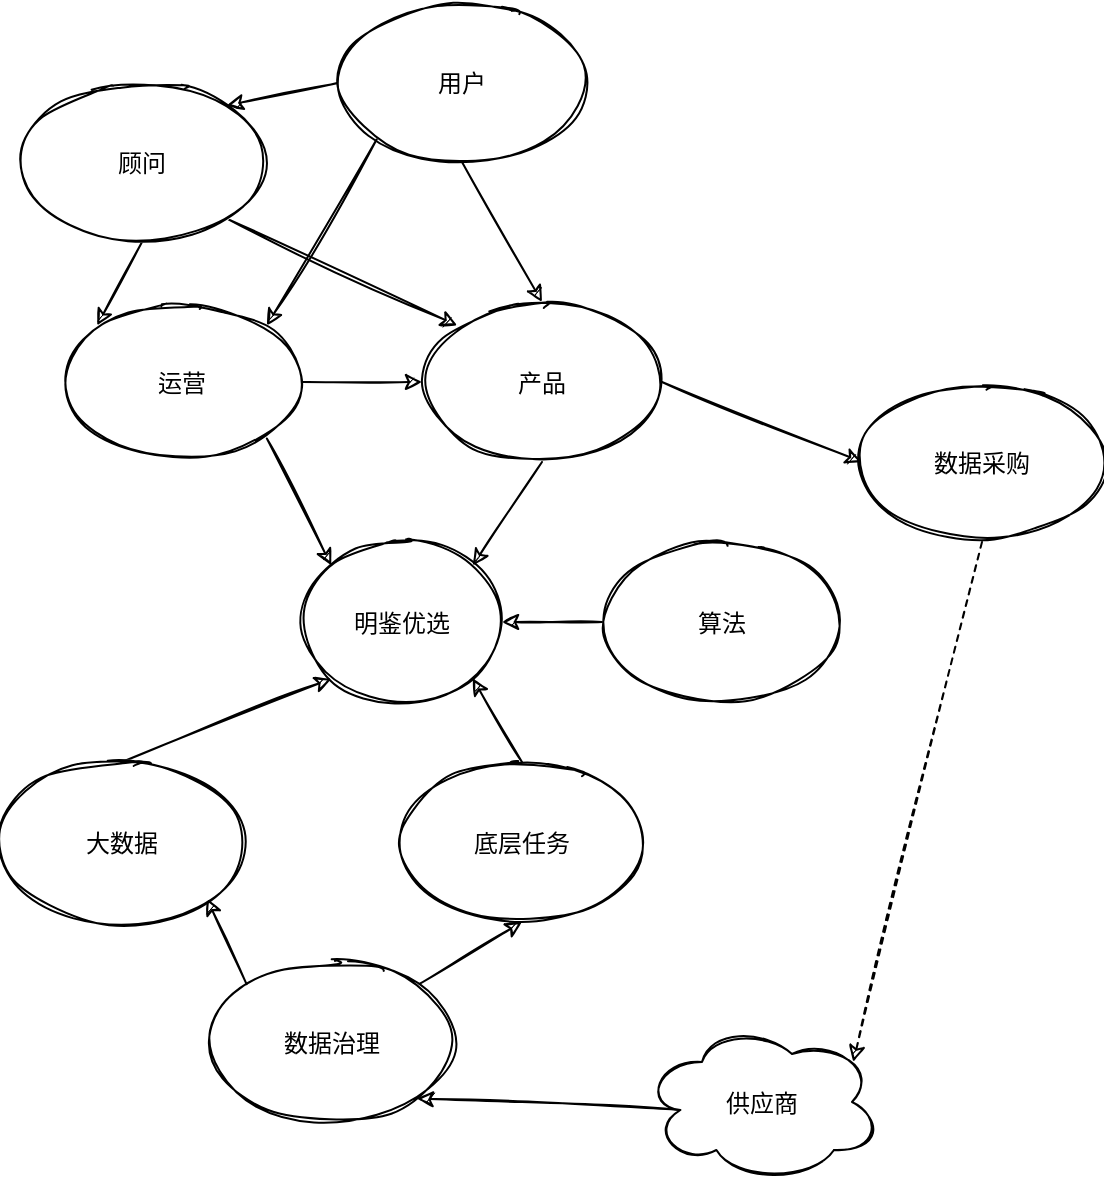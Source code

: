 <mxfile version="15.9.1" type="github">
  <diagram id="RDRD_1NSJpqTkY1V5Sak" name="第 1 页">
    <mxGraphModel dx="946" dy="646" grid="1" gridSize="10" guides="1" tooltips="1" connect="1" arrows="1" fold="1" page="1" pageScale="1" pageWidth="1169" pageHeight="827" math="0" shadow="0">
      <root>
        <mxCell id="0" />
        <mxCell id="1" parent="0" />
        <mxCell id="zQOf3fxRL3Rs1v6G31Rf-1" value="明鉴优选" style="ellipse;sketch=1;" vertex="1" parent="1">
          <mxGeometry x="510" y="320" width="100" height="80" as="geometry" />
        </mxCell>
        <mxCell id="zQOf3fxRL3Rs1v6G31Rf-5" value="" style="rounded=0;sketch=1;orthogonalLoop=1;jettySize=auto;exitX=1;exitY=1;exitDx=0;exitDy=0;entryX=0;entryY=0;entryDx=0;entryDy=0;" edge="1" parent="1" source="zQOf3fxRL3Rs1v6G31Rf-4" target="zQOf3fxRL3Rs1v6G31Rf-1">
          <mxGeometry relative="1" as="geometry" />
        </mxCell>
        <mxCell id="zQOf3fxRL3Rs1v6G31Rf-8" value="" style="edgeStyle=none;rounded=0;sketch=1;orthogonalLoop=1;jettySize=auto;exitX=1;exitY=0.5;exitDx=0;exitDy=0;entryX=0;entryY=0.5;entryDx=0;entryDy=0;" edge="1" parent="1" source="zQOf3fxRL3Rs1v6G31Rf-4" target="zQOf3fxRL3Rs1v6G31Rf-6">
          <mxGeometry relative="1" as="geometry" />
        </mxCell>
        <mxCell id="zQOf3fxRL3Rs1v6G31Rf-4" value="运营" style="ellipse;sketch=1;" vertex="1" parent="1">
          <mxGeometry x="390" y="200" width="120" height="80" as="geometry" />
        </mxCell>
        <mxCell id="zQOf3fxRL3Rs1v6G31Rf-7" value="" style="edgeStyle=none;rounded=0;sketch=1;orthogonalLoop=1;jettySize=auto;exitX=0.5;exitY=1;exitDx=0;exitDy=0;entryX=1;entryY=0;entryDx=0;entryDy=0;" edge="1" parent="1" source="zQOf3fxRL3Rs1v6G31Rf-6" target="zQOf3fxRL3Rs1v6G31Rf-1">
          <mxGeometry relative="1" as="geometry" />
        </mxCell>
        <mxCell id="zQOf3fxRL3Rs1v6G31Rf-21" value="" style="edgeStyle=none;rounded=0;sketch=1;orthogonalLoop=1;jettySize=auto;exitX=1;exitY=0.5;exitDx=0;exitDy=0;entryX=0;entryY=0.5;entryDx=0;entryDy=0;" edge="1" parent="1" source="zQOf3fxRL3Rs1v6G31Rf-6" target="zQOf3fxRL3Rs1v6G31Rf-20">
          <mxGeometry relative="1" as="geometry" />
        </mxCell>
        <mxCell id="zQOf3fxRL3Rs1v6G31Rf-6" value="产品" style="ellipse;sketch=1;" vertex="1" parent="1">
          <mxGeometry x="570" y="200" width="120" height="80" as="geometry" />
        </mxCell>
        <mxCell id="zQOf3fxRL3Rs1v6G31Rf-17" value="" style="edgeStyle=none;rounded=0;sketch=1;orthogonalLoop=1;jettySize=auto;exitX=0;exitY=0.5;exitDx=0;exitDy=0;entryX=1;entryY=0.5;entryDx=0;entryDy=0;" edge="1" parent="1" source="zQOf3fxRL3Rs1v6G31Rf-9" target="zQOf3fxRL3Rs1v6G31Rf-1">
          <mxGeometry relative="1" as="geometry" />
        </mxCell>
        <mxCell id="zQOf3fxRL3Rs1v6G31Rf-9" value="算法" style="ellipse;sketch=1;" vertex="1" parent="1">
          <mxGeometry x="660" y="320" width="120" height="80" as="geometry" />
        </mxCell>
        <mxCell id="zQOf3fxRL3Rs1v6G31Rf-16" value="" style="edgeStyle=none;rounded=0;sketch=1;orthogonalLoop=1;jettySize=auto;exitX=0.5;exitY=0;exitDx=0;exitDy=0;entryX=1;entryY=1;entryDx=0;entryDy=0;" edge="1" parent="1" source="zQOf3fxRL3Rs1v6G31Rf-10" target="zQOf3fxRL3Rs1v6G31Rf-1">
          <mxGeometry relative="1" as="geometry" />
        </mxCell>
        <mxCell id="zQOf3fxRL3Rs1v6G31Rf-10" value="底层任务" style="ellipse;sketch=1;" vertex="1" parent="1">
          <mxGeometry x="560" y="430" width="120" height="80" as="geometry" />
        </mxCell>
        <mxCell id="zQOf3fxRL3Rs1v6G31Rf-13" value="" style="edgeStyle=none;rounded=0;sketch=1;orthogonalLoop=1;jettySize=auto;exitX=0;exitY=0;exitDx=0;exitDy=0;entryX=1;entryY=1;entryDx=0;entryDy=0;" edge="1" parent="1" source="zQOf3fxRL3Rs1v6G31Rf-11" target="zQOf3fxRL3Rs1v6G31Rf-12">
          <mxGeometry relative="1" as="geometry" />
        </mxCell>
        <mxCell id="zQOf3fxRL3Rs1v6G31Rf-14" value="" style="edgeStyle=none;rounded=0;sketch=1;orthogonalLoop=1;jettySize=auto;exitX=1;exitY=0;exitDx=0;exitDy=0;entryX=0.5;entryY=1;entryDx=0;entryDy=0;" edge="1" parent="1" source="zQOf3fxRL3Rs1v6G31Rf-11" target="zQOf3fxRL3Rs1v6G31Rf-10">
          <mxGeometry relative="1" as="geometry" />
        </mxCell>
        <mxCell id="zQOf3fxRL3Rs1v6G31Rf-11" value="数据治理" style="ellipse;sketch=1;" vertex="1" parent="1">
          <mxGeometry x="465" y="530" width="120" height="80" as="geometry" />
        </mxCell>
        <mxCell id="zQOf3fxRL3Rs1v6G31Rf-15" value="" style="edgeStyle=none;rounded=0;sketch=1;orthogonalLoop=1;jettySize=auto;exitX=0.5;exitY=0;exitDx=0;exitDy=0;entryX=0;entryY=1;entryDx=0;entryDy=0;" edge="1" parent="1" source="zQOf3fxRL3Rs1v6G31Rf-12" target="zQOf3fxRL3Rs1v6G31Rf-1">
          <mxGeometry relative="1" as="geometry" />
        </mxCell>
        <mxCell id="zQOf3fxRL3Rs1v6G31Rf-12" value="大数据" style="ellipse;sketch=1;" vertex="1" parent="1">
          <mxGeometry x="360" y="430" width="120" height="80" as="geometry" />
        </mxCell>
        <mxCell id="zQOf3fxRL3Rs1v6G31Rf-19" value="" style="edgeStyle=none;rounded=0;sketch=1;orthogonalLoop=1;jettySize=auto;exitX=0.16;exitY=0.55;exitDx=0;exitDy=0;exitPerimeter=0;entryX=1;entryY=1;entryDx=0;entryDy=0;" edge="1" parent="1" source="zQOf3fxRL3Rs1v6G31Rf-18" target="zQOf3fxRL3Rs1v6G31Rf-11">
          <mxGeometry relative="1" as="geometry" />
        </mxCell>
        <mxCell id="zQOf3fxRL3Rs1v6G31Rf-18" value="供应商" style="ellipse;shape=cloud;sketch=1;" vertex="1" parent="1">
          <mxGeometry x="680" y="560" width="120" height="80" as="geometry" />
        </mxCell>
        <mxCell id="zQOf3fxRL3Rs1v6G31Rf-22" value="" style="edgeStyle=none;rounded=0;sketch=1;orthogonalLoop=1;jettySize=auto;exitX=0.5;exitY=1;exitDx=0;exitDy=0;entryX=0.88;entryY=0.25;entryDx=0;entryDy=0;entryPerimeter=0;dashed=1;" edge="1" parent="1" source="zQOf3fxRL3Rs1v6G31Rf-20" target="zQOf3fxRL3Rs1v6G31Rf-18">
          <mxGeometry relative="1" as="geometry" />
        </mxCell>
        <mxCell id="zQOf3fxRL3Rs1v6G31Rf-20" value="数据采购" style="ellipse;sketch=1;" vertex="1" parent="1">
          <mxGeometry x="790" y="240" width="120" height="80" as="geometry" />
        </mxCell>
        <mxCell id="zQOf3fxRL3Rs1v6G31Rf-26" value="" style="edgeStyle=none;rounded=0;sketch=1;orthogonalLoop=1;jettySize=auto;exitX=0.5;exitY=1;exitDx=0;exitDy=0;entryX=0;entryY=0;entryDx=0;entryDy=0;" edge="1" parent="1" source="zQOf3fxRL3Rs1v6G31Rf-23" target="zQOf3fxRL3Rs1v6G31Rf-4">
          <mxGeometry relative="1" as="geometry" />
        </mxCell>
        <mxCell id="zQOf3fxRL3Rs1v6G31Rf-28" value="" style="edgeStyle=none;rounded=0;sketch=1;orthogonalLoop=1;jettySize=auto;exitX=1;exitY=1;exitDx=0;exitDy=0;entryX=0;entryY=0;entryDx=0;entryDy=0;" edge="1" parent="1" source="zQOf3fxRL3Rs1v6G31Rf-23" target="zQOf3fxRL3Rs1v6G31Rf-6">
          <mxGeometry relative="1" as="geometry" />
        </mxCell>
        <mxCell id="zQOf3fxRL3Rs1v6G31Rf-23" value="顾问" style="ellipse;sketch=1;" vertex="1" parent="1">
          <mxGeometry x="370" y="90" width="120" height="80" as="geometry" />
        </mxCell>
        <mxCell id="zQOf3fxRL3Rs1v6G31Rf-25" value="" style="edgeStyle=none;rounded=0;sketch=1;orthogonalLoop=1;jettySize=auto;exitX=0;exitY=0.5;exitDx=0;exitDy=0;entryX=1;entryY=0;entryDx=0;entryDy=0;" edge="1" parent="1" source="zQOf3fxRL3Rs1v6G31Rf-24" target="zQOf3fxRL3Rs1v6G31Rf-23">
          <mxGeometry relative="1" as="geometry" />
        </mxCell>
        <mxCell id="zQOf3fxRL3Rs1v6G31Rf-29" value="" style="edgeStyle=none;rounded=0;sketch=1;orthogonalLoop=1;jettySize=auto;exitX=0;exitY=1;exitDx=0;exitDy=0;entryX=1;entryY=0;entryDx=0;entryDy=0;" edge="1" parent="1" source="zQOf3fxRL3Rs1v6G31Rf-24" target="zQOf3fxRL3Rs1v6G31Rf-4">
          <mxGeometry relative="1" as="geometry" />
        </mxCell>
        <mxCell id="zQOf3fxRL3Rs1v6G31Rf-30" value="" style="edgeStyle=none;rounded=0;sketch=1;orthogonalLoop=1;jettySize=auto;exitX=0.5;exitY=1;exitDx=0;exitDy=0;entryX=0.5;entryY=0;entryDx=0;entryDy=0;" edge="1" parent="1" source="zQOf3fxRL3Rs1v6G31Rf-24" target="zQOf3fxRL3Rs1v6G31Rf-6">
          <mxGeometry relative="1" as="geometry" />
        </mxCell>
        <mxCell id="zQOf3fxRL3Rs1v6G31Rf-24" value="用户" style="ellipse;sketch=1;" vertex="1" parent="1">
          <mxGeometry x="530" y="50" width="120" height="80" as="geometry" />
        </mxCell>
      </root>
    </mxGraphModel>
  </diagram>
</mxfile>
